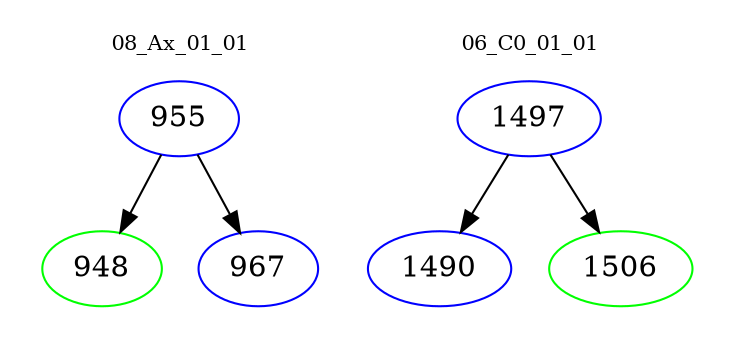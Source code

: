 digraph{
subgraph cluster_0 {
color = white
label = "08_Ax_01_01";
fontsize=10;
T0_955 [label="955", color="blue"]
T0_955 -> T0_948 [color="black"]
T0_948 [label="948", color="green"]
T0_955 -> T0_967 [color="black"]
T0_967 [label="967", color="blue"]
}
subgraph cluster_1 {
color = white
label = "06_C0_01_01";
fontsize=10;
T1_1497 [label="1497", color="blue"]
T1_1497 -> T1_1490 [color="black"]
T1_1490 [label="1490", color="blue"]
T1_1497 -> T1_1506 [color="black"]
T1_1506 [label="1506", color="green"]
}
}
